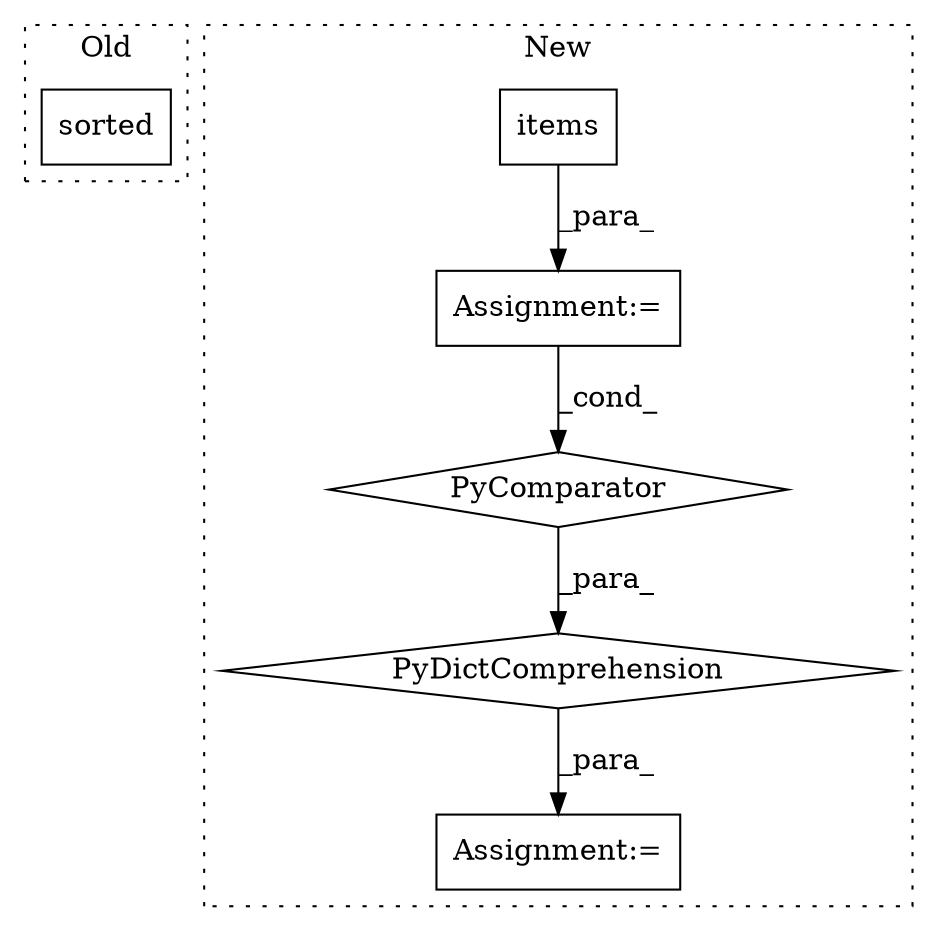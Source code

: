 digraph G {
subgraph cluster0 {
1 [label="sorted" a="32" s="34554,34590" l="7,1" shape="box"];
label = "Old";
style="dotted";
}
subgraph cluster1 {
2 [label="PyDictComprehension" a="110" s="35131" l="284" shape="diamond"];
3 [label="PyComparator" a="113" s="35262" l="25" shape="diamond"];
4 [label="Assignment:=" a="7" s="35262" l="25" shape="box"];
5 [label="items" a="32" s="35391" l="7" shape="box"];
6 [label="Assignment:=" a="7" s="35119" l="12" shape="box"];
label = "New";
style="dotted";
}
2 -> 6 [label="_para_"];
3 -> 2 [label="_para_"];
4 -> 3 [label="_cond_"];
5 -> 4 [label="_para_"];
}
